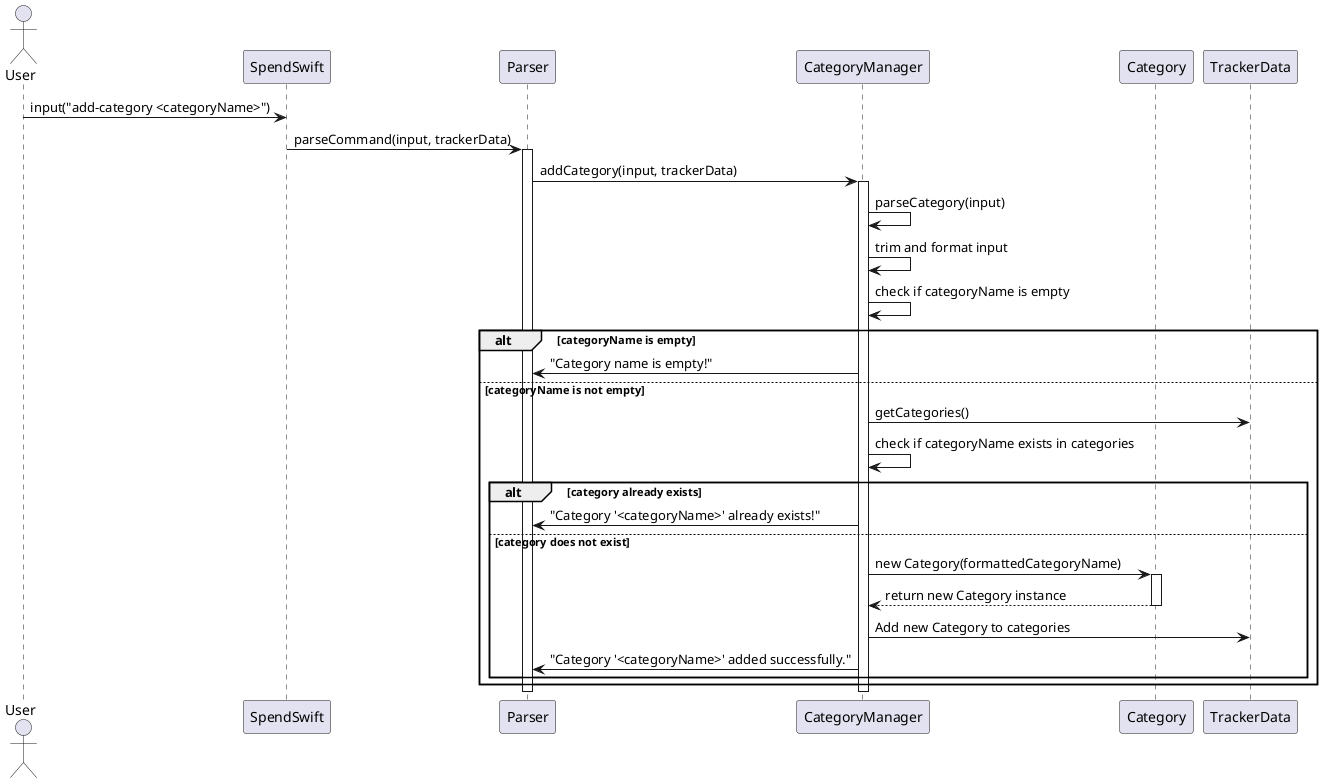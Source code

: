 @startuml

actor User
participant SpendSwift
participant Parser
participant CategoryManager
participant Category
participant TrackerData

User -> SpendSwift : input("add-category <categoryName>")
SpendSwift -> Parser : parseCommand(input, trackerData)

activate Parser
Parser -> CategoryManager : addCategory(input, trackerData)

activate CategoryManager
CategoryManager -> CategoryManager : parseCategory(input)
CategoryManager -> CategoryManager : trim and format input
CategoryManager -> CategoryManager : check if categoryName is empty

alt categoryName is empty
    CategoryManager -> Parser : "Category name is empty!"
else categoryName is not empty
    CategoryManager -> TrackerData : getCategories()
    CategoryManager -> CategoryManager : check if categoryName exists in categories

    alt category already exists
        CategoryManager -> Parser : "Category '<categoryName>' already exists!"
    else category does not exist
        CategoryManager -> Category : new Category(formattedCategoryName)
        activate Category
        Category --> CategoryManager : return new Category instance
        deactivate Category

        CategoryManager -> TrackerData : Add new Category to categories
        CategoryManager -> Parser : "Category '<categoryName>' added successfully."
    end
end

deactivate CategoryManager
deactivate Parser
@enduml
